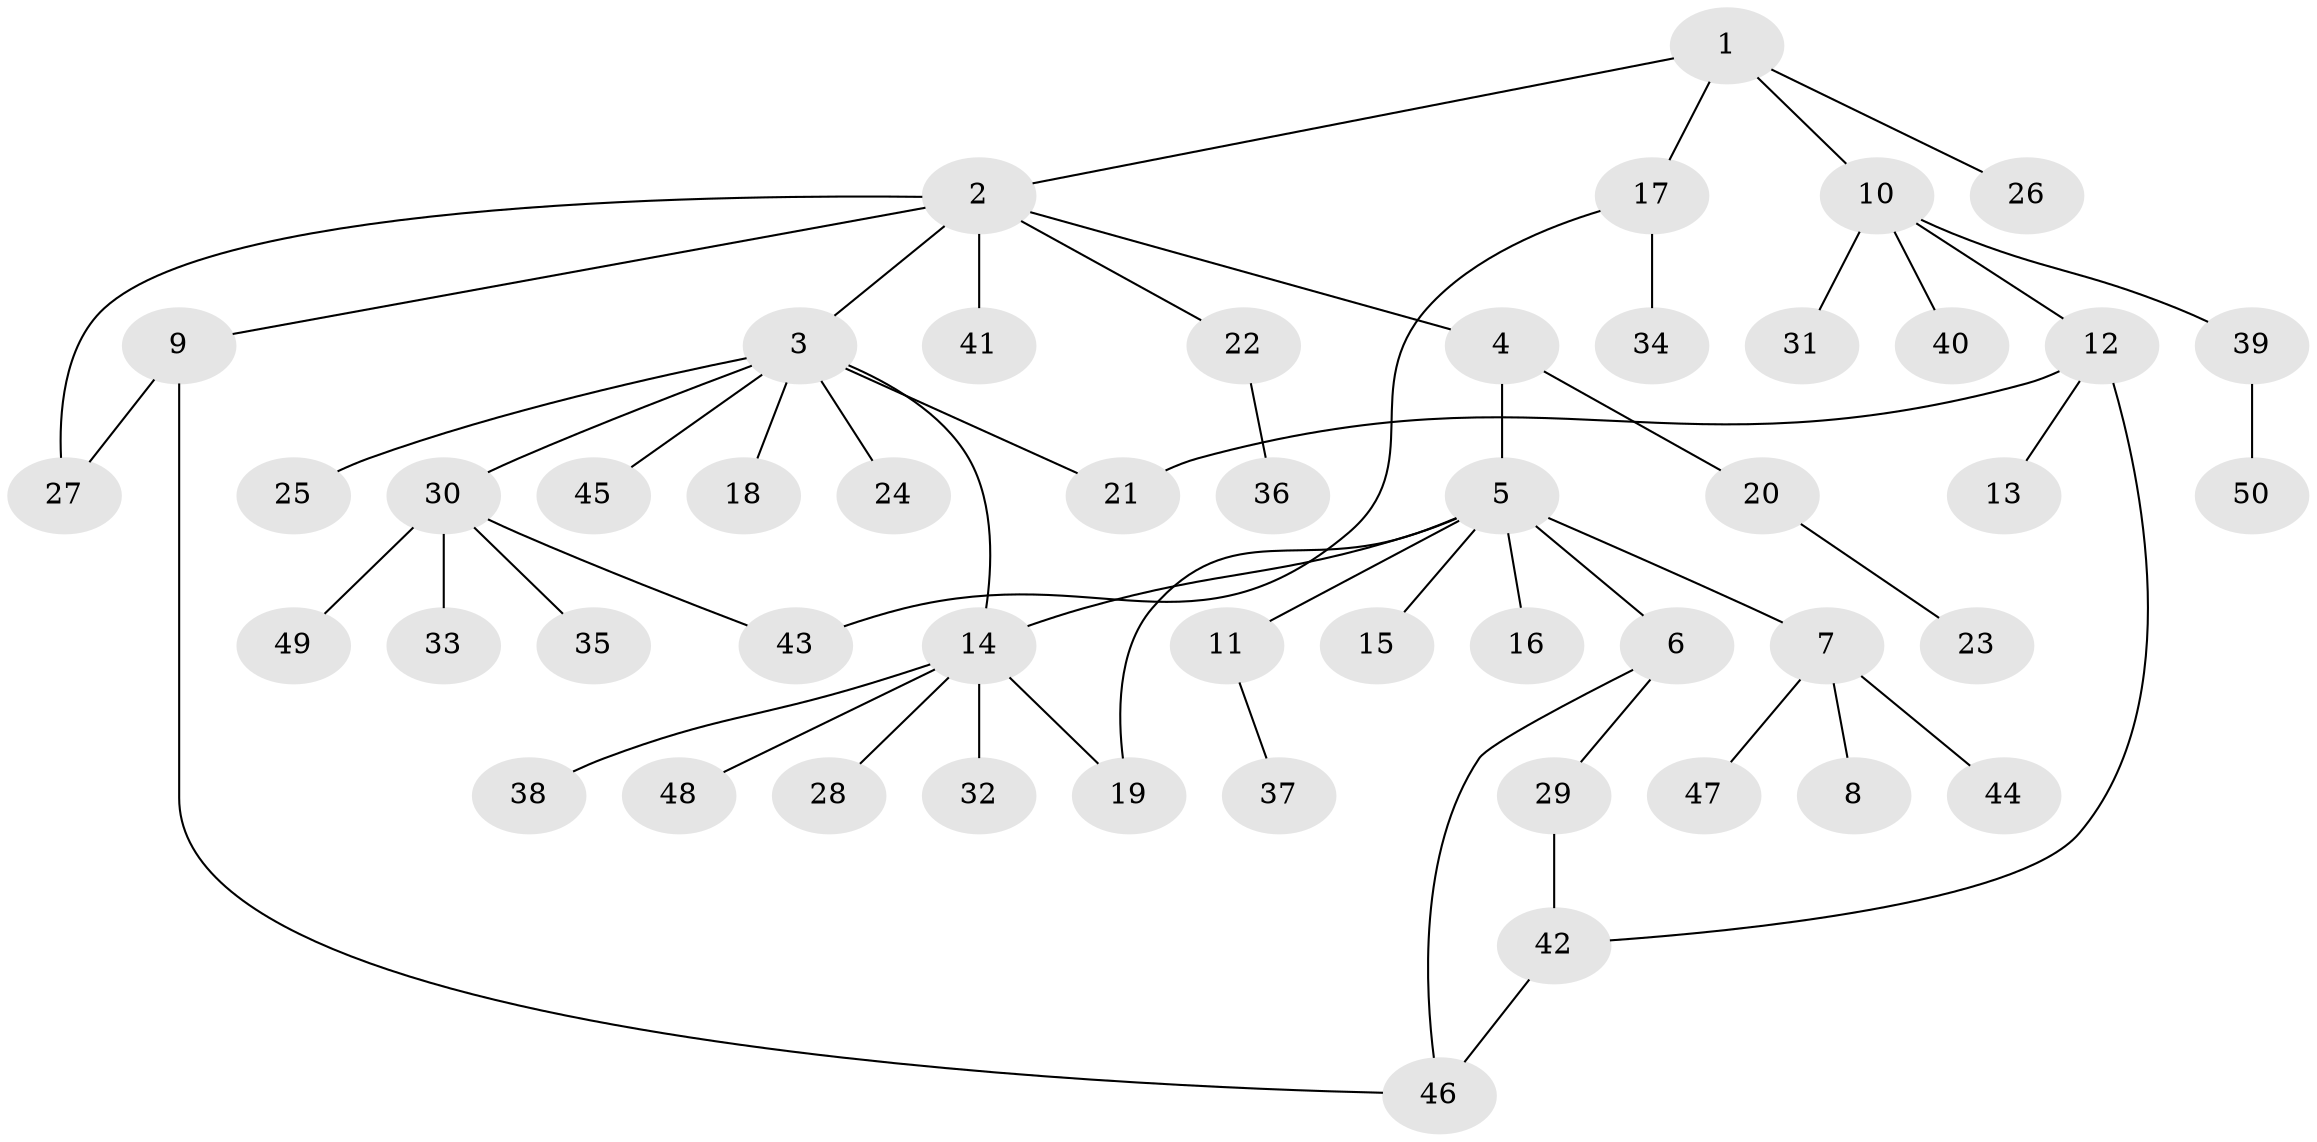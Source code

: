 // coarse degree distribution, {5: 0.05714285714285714, 12: 0.02857142857142857, 3: 0.11428571428571428, 7: 0.02857142857142857, 1: 0.6, 2: 0.11428571428571428, 4: 0.05714285714285714}
// Generated by graph-tools (version 1.1) at 2025/23/03/03/25 07:23:52]
// undirected, 50 vertices, 57 edges
graph export_dot {
graph [start="1"]
  node [color=gray90,style=filled];
  1;
  2;
  3;
  4;
  5;
  6;
  7;
  8;
  9;
  10;
  11;
  12;
  13;
  14;
  15;
  16;
  17;
  18;
  19;
  20;
  21;
  22;
  23;
  24;
  25;
  26;
  27;
  28;
  29;
  30;
  31;
  32;
  33;
  34;
  35;
  36;
  37;
  38;
  39;
  40;
  41;
  42;
  43;
  44;
  45;
  46;
  47;
  48;
  49;
  50;
  1 -- 2;
  1 -- 10;
  1 -- 17;
  1 -- 26;
  2 -- 3;
  2 -- 4;
  2 -- 9;
  2 -- 22;
  2 -- 27;
  2 -- 41;
  3 -- 14;
  3 -- 18;
  3 -- 21;
  3 -- 24;
  3 -- 25;
  3 -- 30;
  3 -- 45;
  4 -- 5;
  4 -- 20;
  5 -- 6;
  5 -- 7;
  5 -- 11;
  5 -- 14;
  5 -- 15;
  5 -- 16;
  5 -- 19;
  6 -- 29;
  6 -- 46;
  7 -- 8;
  7 -- 44;
  7 -- 47;
  9 -- 27;
  9 -- 46;
  10 -- 12;
  10 -- 31;
  10 -- 39;
  10 -- 40;
  11 -- 37;
  12 -- 13;
  12 -- 21;
  12 -- 42;
  14 -- 19;
  14 -- 28;
  14 -- 32;
  14 -- 38;
  14 -- 48;
  17 -- 34;
  17 -- 43;
  20 -- 23;
  22 -- 36;
  29 -- 42;
  30 -- 33;
  30 -- 35;
  30 -- 43;
  30 -- 49;
  39 -- 50;
  42 -- 46;
}
